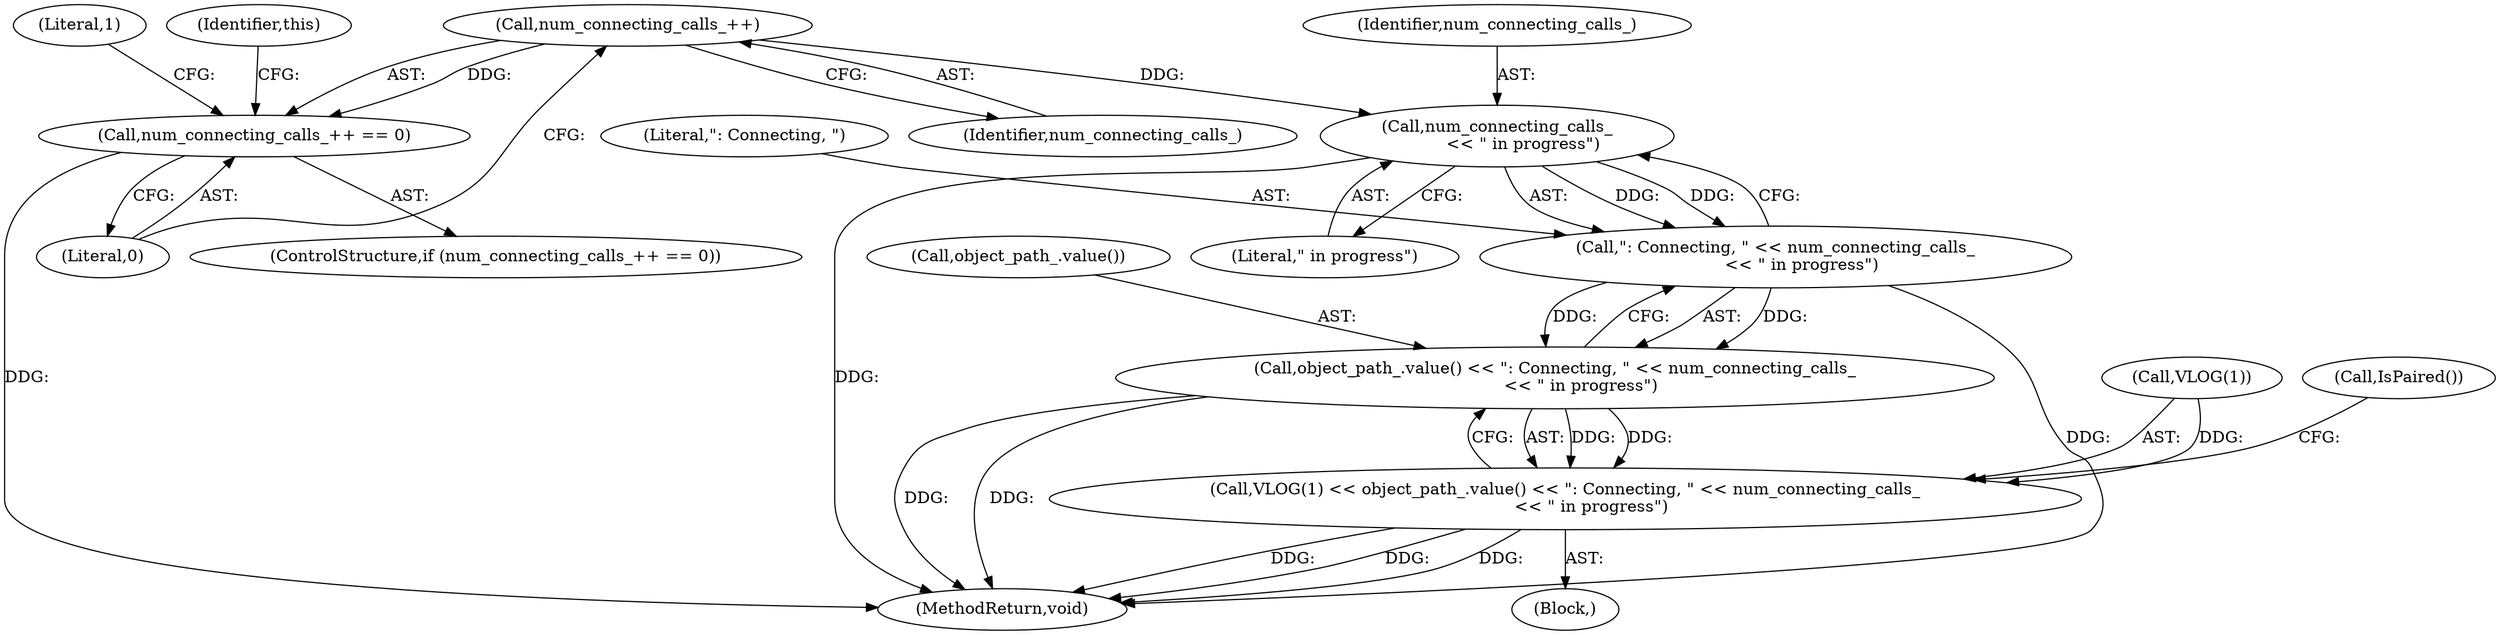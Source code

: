 digraph "0_Chrome_d358f57009b85fb7440208afa5ba87636b491889_7@API" {
"1000107" [label="(Call,num_connecting_calls_++)"];
"1000106" [label="(Call,num_connecting_calls_++ == 0)"];
"1000119" [label="(Call,num_connecting_calls_\n          << \" in progress\")"];
"1000117" [label="(Call,\": Connecting, \" << num_connecting_calls_\n          << \" in progress\")"];
"1000115" [label="(Call,object_path_.value() << \": Connecting, \" << num_connecting_calls_\n          << \" in progress\")"];
"1000112" [label="(Call,VLOG(1) << object_path_.value() << \": Connecting, \" << num_connecting_calls_\n          << \" in progress\")"];
"1000107" [label="(Call,num_connecting_calls_++)"];
"1000114" [label="(Literal,1)"];
"1000113" [label="(Call,VLOG(1))"];
"1000117" [label="(Call,\": Connecting, \" << num_connecting_calls_\n          << \" in progress\")"];
"1000119" [label="(Call,num_connecting_calls_\n          << \" in progress\")"];
"1000104" [label="(Block,)"];
"1000105" [label="(ControlStructure,if (num_connecting_calls_++ == 0))"];
"1000115" [label="(Call,object_path_.value() << \": Connecting, \" << num_connecting_calls_\n          << \" in progress\")"];
"1000121" [label="(Literal,\" in progress\")"];
"1000124" [label="(Call,IsPaired())"];
"1000111" [label="(Identifier,this)"];
"1000108" [label="(Identifier,num_connecting_calls_)"];
"1000156" [label="(MethodReturn,void)"];
"1000109" [label="(Literal,0)"];
"1000116" [label="(Call,object_path_.value())"];
"1000106" [label="(Call,num_connecting_calls_++ == 0)"];
"1000118" [label="(Literal,\": Connecting, \")"];
"1000120" [label="(Identifier,num_connecting_calls_)"];
"1000112" [label="(Call,VLOG(1) << object_path_.value() << \": Connecting, \" << num_connecting_calls_\n          << \" in progress\")"];
"1000107" -> "1000106"  [label="AST: "];
"1000107" -> "1000108"  [label="CFG: "];
"1000108" -> "1000107"  [label="AST: "];
"1000109" -> "1000107"  [label="CFG: "];
"1000107" -> "1000106"  [label="DDG: "];
"1000107" -> "1000119"  [label="DDG: "];
"1000106" -> "1000105"  [label="AST: "];
"1000106" -> "1000109"  [label="CFG: "];
"1000109" -> "1000106"  [label="AST: "];
"1000111" -> "1000106"  [label="CFG: "];
"1000114" -> "1000106"  [label="CFG: "];
"1000106" -> "1000156"  [label="DDG: "];
"1000119" -> "1000117"  [label="AST: "];
"1000119" -> "1000121"  [label="CFG: "];
"1000120" -> "1000119"  [label="AST: "];
"1000121" -> "1000119"  [label="AST: "];
"1000117" -> "1000119"  [label="CFG: "];
"1000119" -> "1000156"  [label="DDG: "];
"1000119" -> "1000117"  [label="DDG: "];
"1000119" -> "1000117"  [label="DDG: "];
"1000117" -> "1000115"  [label="AST: "];
"1000118" -> "1000117"  [label="AST: "];
"1000115" -> "1000117"  [label="CFG: "];
"1000117" -> "1000156"  [label="DDG: "];
"1000117" -> "1000115"  [label="DDG: "];
"1000117" -> "1000115"  [label="DDG: "];
"1000115" -> "1000112"  [label="AST: "];
"1000116" -> "1000115"  [label="AST: "];
"1000112" -> "1000115"  [label="CFG: "];
"1000115" -> "1000156"  [label="DDG: "];
"1000115" -> "1000156"  [label="DDG: "];
"1000115" -> "1000112"  [label="DDG: "];
"1000115" -> "1000112"  [label="DDG: "];
"1000112" -> "1000104"  [label="AST: "];
"1000113" -> "1000112"  [label="AST: "];
"1000124" -> "1000112"  [label="CFG: "];
"1000112" -> "1000156"  [label="DDG: "];
"1000112" -> "1000156"  [label="DDG: "];
"1000112" -> "1000156"  [label="DDG: "];
"1000113" -> "1000112"  [label="DDG: "];
}
